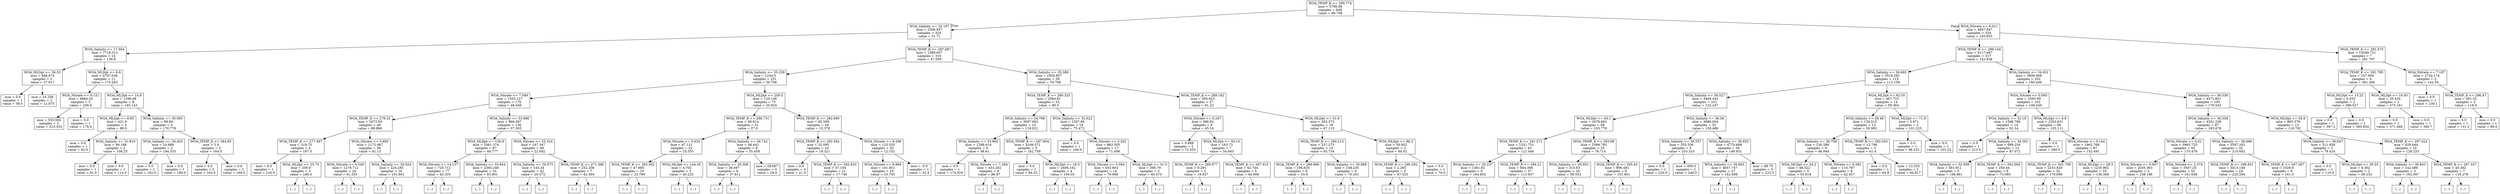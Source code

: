 digraph Tree {
node [shape=box] ;
0 [label="WOA_TEMP_K <= 290.774\nmse = 5796.88\nsamples = 648\nvalue = 99.708"] ;
1 [label="WOA_Salinity <= 32.167\nmse = 2306.857\nsamples = 324\nvalue = 51.71"] ;
0 -> 1 [labeldistance=2.5, labelangle=45, headlabel="True"] ;
2 [label="WOA_Salinity <= 17.604\nmse = 7718.313\nsamples = 14\nvalue = 139.9"] ;
1 -> 2 ;
3 [label="WOA_MLDpt <= 36.55\nmse = 468.674\nsamples = 3\nvalue = 27.917"] ;
2 -> 3 ;
4 [label="mse = 0.0\nsamples = 1\nvalue = 58.0"] ;
3 -> 4 ;
5 [label="mse = 24.256\nsamples = 2\nvalue = 12.875"] ;
3 -> 5 ;
6 [label="WOA_MLDpt <= 6.6\nmse = 4797.036\nsamples = 11\nvalue = 175.263"] ;
2 -> 6 ;
7 [label="WOA_Nitrate <= 0.151\nmse = 4664.24\nsamples = 3\nvalue = 259.6"] ;
6 -> 7 ;
8 [label="mse = 555.556\nsamples = 2\nvalue = 313.333"] ;
7 -> 8 ;
9 [label="mse = 0.0\nsamples = 1\nvalue = 179.0"] ;
7 -> 9 ;
10 [label="WOA_MLDpt <= 14.9\nmse = 1396.98\nsamples = 8\nvalue = 145.143"] ;
6 -> 10 ;
11 [label="WOA_MLDpt <= 8.85\nmse = 421.6\nsamples = 3\nvalue = 99.0"] ;
10 -> 11 ;
12 [label="mse = 0.0\nsamples = 1\nvalue = 62.0"] ;
11 -> 12 ;
13 [label="WOA_Salinity <= 31.819\nmse = 99.188\nsamples = 2\nvalue = 108.25"] ;
11 -> 13 ;
14 [label="mse = 0.0\nsamples = 1\nvalue = 91.0"] ;
13 -> 14 ;
15 [label="mse = 0.0\nsamples = 1\nvalue = 114.0"] ;
13 -> 15 ;
16 [label="WOA_Salinity <= 30.093\nmse = 98.84\nsamples = 5\nvalue = 170.778"] ;
10 -> 16 ;
17 [label="WOA_Salinity <= 26.403\nmse = 10.889\nsamples = 2\nvalue = 184.333"] ;
16 -> 17 ;
18 [label="mse = 0.0\nsamples = 1\nvalue = 182.0"] ;
17 -> 18 ;
19 [label="mse = 0.0\nsamples = 1\nvalue = 189.0"] ;
17 -> 19 ;
20 [label="WOA_TEMP_K <= 284.85\nmse = 5.0\nsamples = 3\nvalue = 164.0"] ;
16 -> 20 ;
21 [label="mse = 0.0\nsamples = 2\nvalue = 163.0"] ;
20 -> 21 ;
22 [label="mse = 0.0\nsamples = 1\nvalue = 169.0"] ;
20 -> 22 ;
23 [label="WOA_TEMP_K <= 287.487\nmse = 1589.607\nsamples = 310\nvalue = 47.059"] ;
1 -> 23 ;
24 [label="WOA_Salinity <= 35.239\nmse = 1234.5\nsamples = 251\nvalue = 39.706"] ;
23 -> 24 ;
25 [label="WOA_Nitrate <= 7.549\nmse = 1503.127\nsamples = 176\nvalue = 48.046"] ;
24 -> 25 ;
26 [label="WOA_TEMP_K <= 278.32\nmse = 1873.59\nsamples = 40\nvalue = 88.866"] ;
25 -> 26 ;
27 [label="WOA_TEMP_K <= 277.497\nmse = 318.75\nsamples = 4\nvalue = 187.5"] ;
26 -> 27 ;
28 [label="mse = 0.0\nsamples = 1\nvalue = 210.0"] ;
27 -> 28 ;
29 [label="WOA_MLDpt <= 25.75\nmse = 200.0\nsamples = 3\nvalue = 180.0"] ;
27 -> 29 ;
30 [label="(...)"] ;
29 -> 30 ;
31 [label="(...)"] ;
29 -> 31 ;
32 [label="WOA_Nitrate <= 5.895\nmse = 1172.667\nsamples = 36\nvalue = 81.13"] ;
26 -> 32 ;
33 [label="WOA_Nitrate <= 0.549\nmse = 1278.712\nsamples = 20\nvalue = 61.255"] ;
32 -> 33 ;
34 [label="(...)"] ;
33 -> 34 ;
43 [label="(...)"] ;
33 -> 43 ;
70 [label="WOA_Salinity <= 34.524\nmse = 224.285\nsamples = 16\nvalue = 101.801"] ;
32 -> 70 ;
71 [label="(...)"] ;
70 -> 71 ;
90 [label="(...)"] ;
70 -> 90 ;
95 [label="WOA_Salinity <= 33.886\nmse = 866.087\nsamples = 136\nvalue = 37.505"] ;
25 -> 95 ;
96 [label="WOA_MLDpt <= 126.8\nmse = 1061.374\nsamples = 87\nvalue = 46.777"] ;
95 -> 96 ;
97 [label="WOA_Nitrate <= 14.137\nmse = 720.712\nsamples = 77\nvalue = 42.335"] ;
96 -> 97 ;
98 [label="(...)"] ;
97 -> 98 ;
107 [label="(...)"] ;
97 -> 107 ;
198 [label="WOA_Salinity <= 33.844\nmse = 2365.248\nsamples = 10\nvalue = 83.901"] ;
96 -> 198 ;
199 [label="(...)"] ;
198 -> 199 ;
206 [label="(...)"] ;
198 -> 206 ;
209 [label="WOA_Nitrate <= 25.324\nmse = 197.347\nsamples = 49\nvalue = 22.692"] ;
95 -> 209 ;
210 [label="WOA_Salinity <= 34.573\nmse = 145.34\nsamples = 42\nvalue = 20.572"] ;
209 -> 210 ;
211 [label="(...)"] ;
210 -> 211 ;
272 [label="(...)"] ;
210 -> 272 ;
285 [label="WOA_TEMP_K <= 271.386\nmse = 252.206\nsamples = 7\nvalue = 42.304"] ;
209 -> 285 ;
286 [label="(...)"] ;
285 -> 286 ;
289 [label="(...)"] ;
285 -> 289 ;
298 [label="WOA_MLDpt <= 250.0\nmse = 120.146\nsamples = 75\nvalue = 20.924"] ;
24 -> 298 ;
299 [label="WOA_TEMP_K <= 286.731\nmse = 80.614\nsamples = 31\nvalue = 27.6"] ;
298 -> 299 ;
300 [label="WOA_Nitrate <= 5.633\nmse = 67.121\nsamples = 22\nvalue = 25.355"] ;
299 -> 300 ;
301 [label="WOA_TEMP_K <= 283.302\nmse = 47.965\nsamples = 19\nvalue = 23.789"] ;
300 -> 301 ;
302 [label="(...)"] ;
301 -> 302 ;
303 [label="(...)"] ;
301 -> 303 ;
322 [label="WOA_MLDpt <= 144.35\nmse = 4.702\nsamples = 3\nvalue = 40.225"] ;
300 -> 322 ;
323 [label="(...)"] ;
322 -> 323 ;
326 [label="(...)"] ;
322 -> 326 ;
327 [label="WOA_Salinity <= 36.742\nmse = 48.442\nsamples = 9\nvalue = 35.458"] ;
299 -> 327 ;
328 [label="WOA_Salinity <= 35.308\nmse = 36.497\nsamples = 6\nvalue = 37.611"] ;
327 -> 328 ;
329 [label="(...)"] ;
328 -> 329 ;
330 [label="(...)"] ;
328 -> 330 ;
331 [label="mse = 28.667\nsamples = 3\nvalue = 29.0"] ;
327 -> 331 ;
332 [label="WOA_TEMP_K <= 282.699\nmse = 85.208\nsamples = 44\nvalue = 15.378"] ;
298 -> 332 ;
333 [label="WOA_TEMP_K <= 282.564\nmse = 32.095\nsamples = 24\nvalue = 18.321"] ;
332 -> 333 ;
334 [label="mse = 0.0\nsamples = 3\nvalue = 21.0"] ;
333 -> 334 ;
335 [label="WOA_TEMP_K <= 282.633\nmse = 37.104\nsamples = 21\nvalue = 17.746"] ;
333 -> 335 ;
336 [label="(...)"] ;
335 -> 336 ;
337 [label="(...)"] ;
335 -> 337 ;
338 [label="WOA_Nitrate <= 9.296\nmse = 123.555\nsamples = 20\nvalue = 12.152"] ;
332 -> 338 ;
339 [label="WOA_Nitrate <= 8.869\nmse = 101.851\nsamples = 19\nvalue = 10.755"] ;
338 -> 339 ;
340 [label="(...)"] ;
339 -> 340 ;
349 [label="(...)"] ;
339 -> 349 ;
362 [label="mse = -0.0\nsamples = 1\nvalue = 32.4"] ;
338 -> 362 ;
363 [label="WOA_Salinity <= 35.389\nmse = 1858.857\nsamples = 59\nvalue = 79.768"] ;
23 -> 363 ;
364 [label="WOA_TEMP_K <= 289.325\nmse = 2584.61\nsamples = 32\nvalue = 96.3"] ;
363 -> 364 ;
365 [label="WOA_Salinity <= 34.798\nmse = 3097.063\nsamples = 14\nvalue = 119.021"] ;
364 -> 365 ;
366 [label="WOA_Salinity <= 33.962\nmse = 1288.619\nsamples = 9\nvalue = 98.61"] ;
365 -> 366 ;
367 [label="mse = 0.0\nsamples = 1\nvalue = 174.916"] ;
366 -> 367 ;
368 [label="WOA_Nitrate <= 7.284\nmse = 453.262\nsamples = 8\nvalue = 86.87"] ;
366 -> 368 ;
369 [label="(...)"] ;
368 -> 369 ;
380 [label="(...)"] ;
368 -> 380 ;
383 [label="WOA_TEMP_K <= 287.804\nmse = 4166.571\nsamples = 5\nvalue = 162.759"] ;
365 -> 383 ;
384 [label="mse = 0.0\nsamples = 1\nvalue = 84.53"] ;
383 -> 384 ;
385 [label="WOA_MLDpt <= 16.3\nmse = 2406.162\nsamples = 4\nvalue = 194.05"] ;
383 -> 385 ;
386 [label="(...)"] ;
385 -> 386 ;
387 [label="(...)"] ;
385 -> 387 ;
392 [label="WOA_Salinity <= 32.622\nmse = 1207.85\nsamples = 18\nvalue = 75.472"] ;
364 -> 392 ;
393 [label="mse = 0.0\nsamples = 1\nvalue = 169.0"] ;
392 -> 393 ;
394 [label="WOA_Nitrate <= 3.202\nmse = 863.505\nsamples = 17\nvalue = 71.406"] ;
392 -> 394 ;
395 [label="WOA_Nitrate <= 0.094\nmse = 653.803\nsamples = 14\nvalue = 79.998"] ;
394 -> 395 ;
396 [label="(...)"] ;
395 -> 396 ;
397 [label="(...)"] ;
395 -> 397 ;
416 [label="WOA_MLDpt <= 31.5\nmse = 395.79\nsamples = 3\nvalue = 40.473"] ;
394 -> 416 ;
417 [label="(...)"] ;
416 -> 417 ;
420 [label="(...)"] ;
416 -> 420 ;
421 [label="WOA_TEMP_K <= 289.192\nmse = 393.923\nsamples = 27\nvalue = 61.22"] ;
363 -> 421 ;
422 [label="WOA_Nitrate <= 0.247\nmse = 396.62\nsamples = 9\nvalue = 45.14"] ;
421 -> 422 ;
423 [label="mse = 0.889\nsamples = 2\nvalue = 72.333"] ;
422 -> 423 ;
424 [label="WOA_MLDpt <= 50.15\nmse = 163.73\nsamples = 7\nvalue = 34.943"] ;
422 -> 424 ;
425 [label="WOA_TEMP_K <= 289.077\nmse = 0.291\nsamples = 2\nvalue = 19.837"] ;
424 -> 425 ;
426 [label="(...)"] ;
425 -> 426 ;
427 [label="(...)"] ;
425 -> 427 ;
428 [label="WOA_TEMP_K <= 287.915\nmse = 42.744\nsamples = 5\nvalue = 44.006"] ;
424 -> 428 ;
429 [label="(...)"] ;
428 -> 429 ;
430 [label="(...)"] ;
428 -> 430 ;
437 [label="WOA_MLDpt <= 51.6\nmse = 263.373\nsamples = 18\nvalue = 67.115"] ;
421 -> 437 ;
438 [label="WOA_TEMP_K <= 290.213\nmse = 237.273\nsamples = 15\nvalue = 63.734"] ;
437 -> 438 ;
439 [label="WOA_TEMP_K <= 289.866\nmse = 194.635\nsamples = 6\nvalue = 53.9"] ;
438 -> 439 ;
440 [label="(...)"] ;
439 -> 440 ;
443 [label="(...)"] ;
439 -> 443 ;
448 [label="WOA_Salinity <= 35.888\nmse = 158.235\nsamples = 9\nvalue = 70.291"] ;
438 -> 448 ;
449 [label="(...)"] ;
448 -> 449 ;
458 [label="(...)"] ;
448 -> 458 ;
459 [label="WOA_MLDpt <= 86.2\nmse = 50.952\nsamples = 3\nvalue = 84.02"] ;
437 -> 459 ;
460 [label="WOA_TEMP_K <= 290.292\nmse = 2.265\nsamples = 2\nvalue = 87.525"] ;
459 -> 460 ;
461 [label="(...)"] ;
460 -> 461 ;
462 [label="(...)"] ;
460 -> 462 ;
463 [label="mse = 0.0\nsamples = 1\nvalue = 70.0"] ;
459 -> 463 ;
464 [label="WOA_Nitrate <= 6.011\nmse = 4807.847\nsamples = 324\nvalue = 145.855"] ;
0 -> 464 [labeldistance=2.5, labelangle=-45, headlabel="False"] ;
465 [label="WOA_TEMP_K <= 296.144\nmse = 4117.687\nsamples = 317\nvalue = 142.638"] ;
464 -> 465 ;
466 [label="WOA_Salinity <= 36.692\nmse = 3516.281\nsamples = 115\nvalue = 112.158"] ;
465 -> 466 ;
467 [label="WOA_Salinity <= 36.527\nmse = 3464.442\nsamples = 101\nvalue = 122.247"] ;
466 -> 467 ;
468 [label="WOA_MLDpt <= 43.1\nmse = 1678.663\nsamples = 68\nvalue = 103.778"] ;
467 -> 468 ;
469 [label="WOA_TEMP_K <= 291.271\nmse = 1331.751\nsamples = 43\nvalue = 121.446"] ;
468 -> 469 ;
470 [label="WOA_Salinity <= 35.237\nmse = 1361.82\nsamples = 6\nvalue = 164.832"] ;
469 -> 470 ;
471 [label="(...)"] ;
470 -> 471 ;
480 [label="(...)"] ;
470 -> 480 ;
481 [label="WOA_TEMP_K <= 294.21\nmse = 944.366\nsamples = 37\nvalue = 113.937"] ;
469 -> 481 ;
482 [label="(...)"] ;
481 -> 482 ;
509 [label="(...)"] ;
481 -> 509 ;
536 [label="WOA_TEMP_K <= 293.99\nmse = 1099.783\nsamples = 25\nvalue = 78.714"] ;
468 -> 536 ;
537 [label="WOA_Salinity <= 35.851\nmse = 315.63\nsamples = 16\nvalue = 58.553"] ;
536 -> 537 ;
538 [label="(...)"] ;
537 -> 538 ;
551 [label="(...)"] ;
537 -> 551 ;
568 [label="WOA_TEMP_K <= 295.45\nmse = 996.481\nsamples = 9\nvalue = 101.901"] ;
536 -> 568 ;
569 [label="(...)"] ;
568 -> 569 ;
576 [label="(...)"] ;
568 -> 576 ;
585 [label="WOA_Salinity <= 36.56\nmse = 4986.004\nsamples = 33\nvalue = 158.486"] ;
467 -> 585 ;
586 [label="WOA_Salinity <= 36.557\nmse = 355.556\nsamples = 3\nvalue = 233.333"] ;
585 -> 586 ;
587 [label="mse = 0.0\nsamples = 1\nvalue = 220.0"] ;
586 -> 587 ;
588 [label="mse = 400.0\nsamples = 2\nvalue = 240.0"] ;
586 -> 588 ;
589 [label="WOA_Salinity <= 36.653\nmse = 4770.668\nsamples = 30\nvalue = 148.931"] ;
585 -> 589 ;
590 [label="WOA_Salinity <= 36.603\nmse = 4657.747\nsamples = 27\nvalue = 142.088"] ;
589 -> 590 ;
591 [label="(...)"] ;
590 -> 591 ;
594 [label="(...)"] ;
590 -> 594 ;
617 [label="mse = 68.75\nsamples = 3\nvalue = 222.5"] ;
589 -> 617 ;
618 [label="WOA_MLDpt <= 62.05\nmse = 467.723\nsamples = 14\nvalue = 59.364"] ;
466 -> 618 ;
619 [label="WOA_Salinity <= 38.48\nmse = 139.515\nsamples = 12\nvalue = 50.992"] ;
618 -> 619 ;
620 [label="WOA_Salinity <= 36.758\nmse = 130.286\nsamples = 9\nvalue = 46.944"] ;
619 -> 620 ;
621 [label="WOA_MLDpt <= 54.2\nmse = 48.522\nsamples = 3\nvalue = 55.918"] ;
620 -> 621 ;
622 [label="(...)"] ;
621 -> 622 ;
625 [label="(...)"] ;
621 -> 625 ;
626 [label="WOA_Nitrate <= 0.382\nmse = 110.767\nsamples = 6\nvalue = 42.457"] ;
620 -> 626 ;
627 [label="(...)"] ;
626 -> 627 ;
632 [label="(...)"] ;
626 -> 632 ;
635 [label="WOA_TEMP_K <= 292.033\nmse = 12.786\nsamples = 3\nvalue = 61.4"] ;
619 -> 635 ;
636 [label="mse = 0.0\nsamples = 1\nvalue = 64.9"] ;
635 -> 636 ;
637 [label="mse = 12.535\nsamples = 2\nvalue = 60.817"] ;
635 -> 637 ;
638 [label="WOA_MLDpt <= 71.8\nmse = 5.971\nsamples = 2\nvalue = 101.225"] ;
618 -> 638 ;
639 [label="mse = 0.0\nsamples = 1\nvalue = 98.232"] ;
638 -> 639 ;
640 [label="mse = 0.0\nsamples = 1\nvalue = 103.22"] ;
638 -> 640 ;
641 [label="WOA_Salinity <= 34.931\nmse = 3609.008\nsamples = 202\nvalue = 160.449"] ;
465 -> 641 ;
642 [label="WOA_Nitrate <= 0.065\nmse = 2593.99\nsamples = 102\nvalue = 146.249"] ;
641 -> 642 ;
643 [label="WOA_Salinity <= 32.19\nmse = 1298.788\nsamples = 14\nvalue = 92.34"] ;
642 -> 643 ;
644 [label="mse = 0.0\nsamples = 1\nvalue = 213.5"] ;
643 -> 644 ;
645 [label="WOA_Salinity <= 34.361\nmse = 689.256\nsamples = 13\nvalue = 87.072"] ;
643 -> 645 ;
646 [label="WOA_Salinity <= 32.599\nmse = 591.911\nsamples = 5\nvalue = 108.861"] ;
645 -> 646 ;
647 [label="(...)"] ;
646 -> 647 ;
648 [label="(...)"] ;
646 -> 648 ;
653 [label="WOA_TEMP_K <= 302.094\nmse = 250.44\nsamples = 8\nvalue = 73.065"] ;
645 -> 653 ;
654 [label="(...)"] ;
653 -> 654 ;
663 [label="(...)"] ;
653 -> 663 ;
666 [label="WOA_MLDpt <= 4.9\nmse = 2250.631\nsamples = 88\nvalue = 155.111"] ;
642 -> 666 ;
667 [label="mse = 0.0\nsamples = 1\nvalue = 280.0"] ;
666 -> 667 ;
668 [label="WOA_Nitrate <= 0.144\nmse = 1963.768\nsamples = 87\nvalue = 152.491"] ;
666 -> 668 ;
669 [label="WOA_TEMP_K <= 301.709\nmse = 2233.829\nsamples = 32\nvalue = 179.699"] ;
668 -> 669 ;
670 [label="(...)"] ;
669 -> 670 ;
699 [label="(...)"] ;
669 -> 699 ;
700 [label="WOA_MLDpt <= 28.3\nmse = 1235.962\nsamples = 55\nvalue = 138.308"] ;
668 -> 700 ;
701 [label="(...)"] ;
700 -> 701 ;
716 [label="(...)"] ;
700 -> 716 ;
785 [label="WOA_Salinity <= 36.538\nmse = 4271.851\nsamples = 100\nvalue = 176.542"] ;
641 -> 785 ;
786 [label="WOA_Salinity <= 36.358\nmse = 4201.238\nsamples = 87\nvalue = 183.678"] ;
785 -> 786 ;
787 [label="WOA_Nitrate <= 0.01\nmse = 3965.725\nsamples = 55\nvalue = 170.476"] ;
786 -> 787 ;
788 [label="WOA_Nitrate <= 0.007\nmse = 2035.363\nsamples = 3\nvalue = 238.186"] ;
787 -> 788 ;
789 [label="(...)"] ;
788 -> 789 ;
792 [label="(...)"] ;
788 -> 792 ;
793 [label="WOA_Nitrate <= 2.374\nmse = 3507.25\nsamples = 52\nvalue = 161.048"] ;
787 -> 793 ;
794 [label="(...)"] ;
793 -> 794 ;
881 [label="(...)"] ;
793 -> 881 ;
888 [label="WOA_Salinity <= 36.496\nmse = 3597.262\nsamples = 32\nvalue = 210.682"] ;
786 -> 888 ;
889 [label="WOA_TEMP_K <= 299.831\nmse = 3413.149\nsamples = 24\nvalue = 225.294"] ;
888 -> 889 ;
890 [label="(...)"] ;
889 -> 890 ;
903 [label="(...)"] ;
889 -> 903 ;
912 [label="WOA_TEMP_K <= 297.267\nmse = 1029.0\nsamples = 8\nvalue = 161.0"] ;
888 -> 912 ;
913 [label="(...)"] ;
912 -> 913 ;
918 [label="(...)"] ;
912 -> 918 ;
919 [label="WOA_MLDpt <= 45.9\nmse = 865.379\nsamples = 13\nvalue = 116.781"] ;
785 -> 919 ;
920 [label="WOA_Salinity <= 36.647\nmse = 311.858\nsamples = 3\nvalue = 79.424"] ;
919 -> 920 ;
921 [label="mse = 0.0\nsamples = 1\nvalue = 110.0"] ;
920 -> 921 ;
922 [label="WOA_MLDpt <= 39.55\nmse = 0.302\nsamples = 2\nvalue = 69.232"] ;
920 -> 922 ;
923 [label="(...)"] ;
922 -> 923 ;
924 [label="(...)"] ;
922 -> 924 ;
925 [label="WOA_TEMP_K <= 297.024\nmse = 429.644\nsamples = 10\nvalue = 129.233"] ;
919 -> 925 ;
926 [label="WOA_Salinity <= 36.843\nmse = 142.486\nsamples = 3\nvalue = 162.097"] ;
925 -> 926 ;
927 [label="(...)"] ;
926 -> 927 ;
928 [label="(...)"] ;
926 -> 928 ;
931 [label="WOA_TEMP_K <= 297.337\nmse = 45.362\nsamples = 7\nvalue = 118.279"] ;
925 -> 931 ;
932 [label="(...)"] ;
931 -> 932 ;
933 [label="(...)"] ;
931 -> 933 ;
944 [label="WOA_TEMP_K <= 292.475\nmse = 15049.721\nsamples = 7\nvalue = 281.797"] ;
464 -> 944 ;
945 [label="WOA_TEMP_K <= 291.785\nmse = 107.904\nsamples = 4\nvalue = 381.266"] ;
944 -> 945 ;
946 [label="WOA_MLDpt <= 15.25\nmse = 0.453\nsamples = 2\nvalue = 396.527"] ;
945 -> 946 ;
947 [label="mse = 0.0\nsamples = 1\nvalue = 397.2"] ;
946 -> 947 ;
948 [label="mse = 0.0\nsamples = 1\nvalue = 395.854"] ;
946 -> 948 ;
949 [label="WOA_MLDpt <= 16.95\nmse = 20.454\nsamples = 2\nvalue = 375.161"] ;
945 -> 949 ;
950 [label="mse = 0.0\nsamples = 1\nvalue = 371.468"] ;
949 -> 950 ;
951 [label="mse = 0.0\nsamples = 1\nvalue = 380.7"] ;
949 -> 951 ;
952 [label="WOA_Nitrate <= 7.187\nmse = 2724.174\nsamples = 3\nvalue = 142.54"] ;
944 -> 952 ;
953 [label="mse = 0.0\nsamples = 1\nvalue = 239.1"] ;
952 -> 953 ;
954 [label="WOA_TEMP_K <= 296.47\nmse = 491.52\nsamples = 2\nvalue = 118.4"] ;
952 -> 954 ;
955 [label="mse = 0.0\nsamples = 1\nvalue = 131.2"] ;
954 -> 955 ;
956 [label="mse = 0.0\nsamples = 1\nvalue = 80.0"] ;
954 -> 956 ;
}